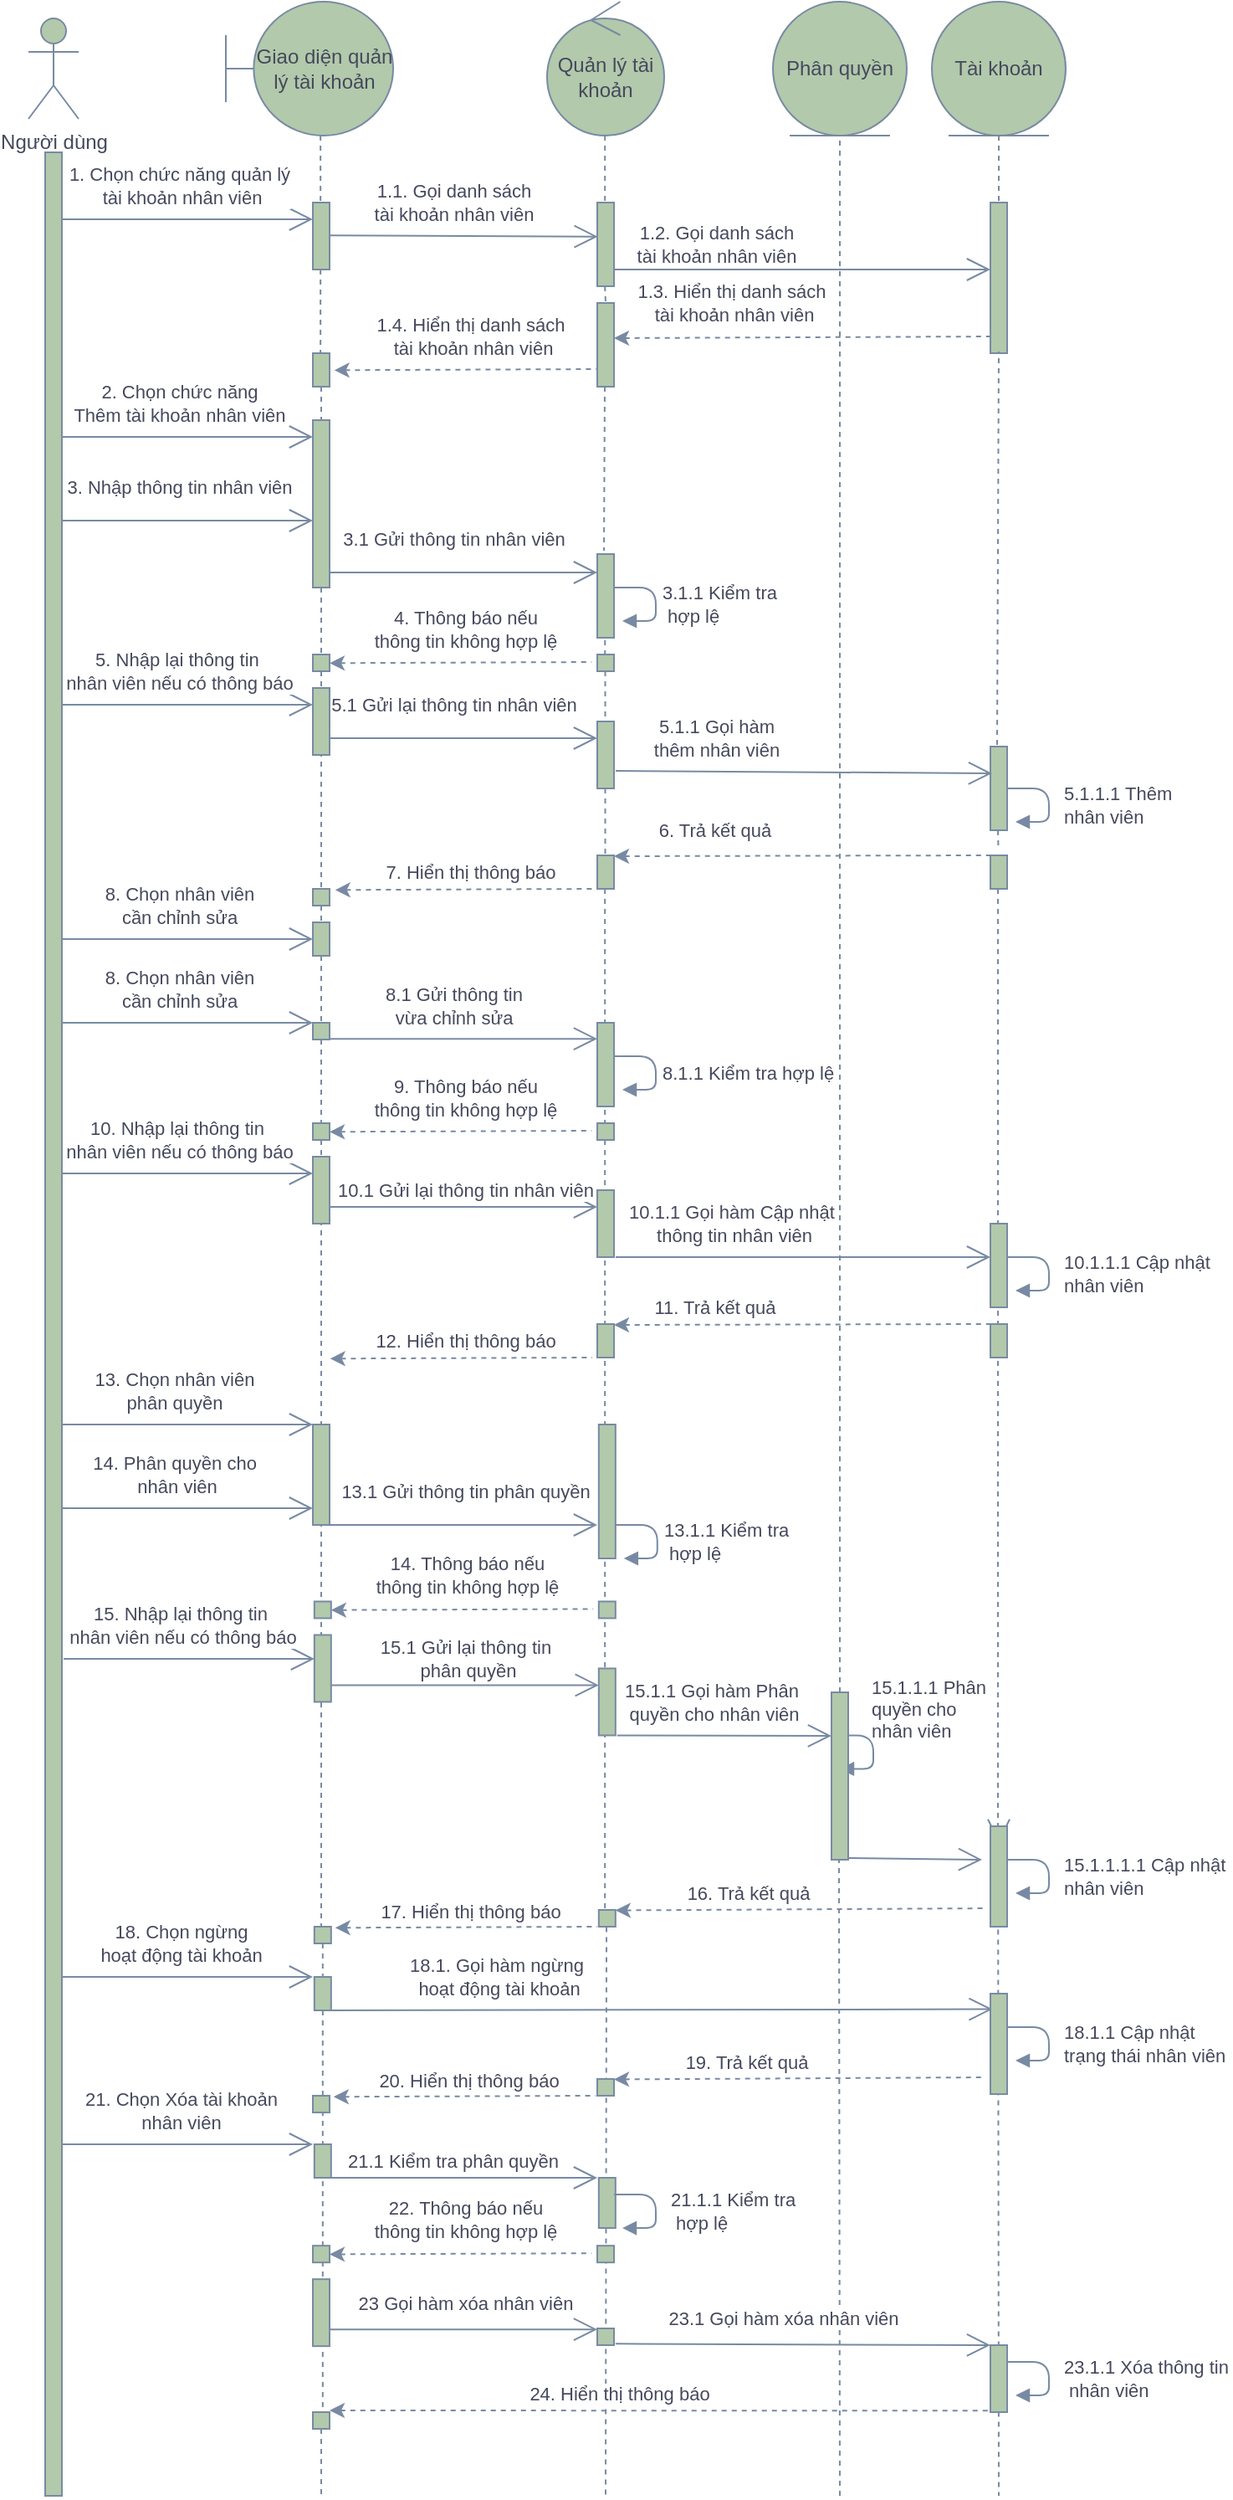 <mxfile version="13.9.9" type="device"><diagram id="kgpKYQtTHZ0yAKxKKP6v" name="Page-1"><mxGraphModel dx="723" dy="462" grid="1" gridSize="10" guides="1" tooltips="1" connect="1" arrows="1" fold="1" page="1" pageScale="1" pageWidth="850" pageHeight="1100" math="0" shadow="0"><root><mxCell id="0"/><mxCell id="1" parent="0"/><mxCell id="v-1dQWd3T5ewpLCcjfiN-123" value="" style="endArrow=none;endFill=0;endSize=12;html=1;dashed=1;strokeColor=#788AA3;fontColor=#46495D;exitX=0.462;exitY=1.03;exitDx=0;exitDy=0;exitPerimeter=0;" edge="1" parent="1" target="v-1dQWd3T5ewpLCcjfiN-122"><mxGeometry width="160" relative="1" as="geometry"><mxPoint x="609.5" y="600" as="sourcePoint"/><mxPoint x="610" y="1260" as="targetPoint"/></mxGeometry></mxCell><mxCell id="v-1dQWd3T5ewpLCcjfiN-130" value="" style="endArrow=none;endFill=0;endSize=12;html=1;dashed=1;strokeColor=#788AA3;fontColor=#46495D;exitX=0.462;exitY=1.03;exitDx=0;exitDy=0;exitPerimeter=0;" edge="1" parent="1" target="v-1dQWd3T5ewpLCcjfiN-110"><mxGeometry width="160" relative="1" as="geometry"><mxPoint x="374.58" y="600" as="sourcePoint"/><mxPoint x="375" y="1250" as="targetPoint"/></mxGeometry></mxCell><mxCell id="v-1dQWd3T5ewpLCcjfiN-131" value="" style="endArrow=none;endFill=0;endSize=12;html=1;dashed=1;strokeColor=#788AA3;fontColor=#46495D;" edge="1" parent="1" source="v-1dQWd3T5ewpLCcjfiN-59" target="v-1dQWd3T5ewpLCcjfiN-129"><mxGeometry width="160" relative="1" as="geometry"><mxPoint x="205" y="690" as="sourcePoint"/><mxPoint x="205" y="1260" as="targetPoint"/></mxGeometry></mxCell><mxCell id="k0qlF1lBMCjI6YzntLc7-10" value="" style="endArrow=none;endFill=0;endSize=12;html=1;dashed=1;strokeColor=#788AA3;fontColor=#46495D;" parent="1" source="v-1dQWd3T5ewpLCcjfiN-135" edge="1" target="v-1dQWd3T5ewpLCcjfiN-162"><mxGeometry width="160" relative="1" as="geometry"><mxPoint x="204.58" y="230" as="sourcePoint"/><mxPoint x="205" y="1430" as="targetPoint"/></mxGeometry></mxCell><mxCell id="v-1dQWd3T5ewpLCcjfiN-44" value="" style="endArrow=none;endFill=0;endSize=12;html=1;dashed=1;strokeColor=#788AA3;fontColor=#46495D;" edge="1" parent="1" source="v-1dQWd3T5ewpLCcjfiN-26" target="v-1dQWd3T5ewpLCcjfiN-43"><mxGeometry width="160" relative="1" as="geometry"><mxPoint x="205" y="470" as="sourcePoint"/><mxPoint x="205" y="640" as="targetPoint"/></mxGeometry></mxCell><mxCell id="v-1dQWd3T5ewpLCcjfiN-27" value="" style="endArrow=none;endFill=0;endSize=12;html=1;dashed=1;strokeColor=#788AA3;fontColor=#46495D;" edge="1" parent="1" source="k0qlF1lBMCjI6YzntLc7-40" target="v-1dQWd3T5ewpLCcjfiN-26"><mxGeometry width="160" relative="1" as="geometry"><mxPoint x="205" y="300" as="sourcePoint"/><mxPoint x="205" y="640" as="targetPoint"/></mxGeometry></mxCell><mxCell id="k0qlF1lBMCjI6YzntLc7-16" value="" style="endArrow=none;endFill=0;endSize=12;html=1;dashed=1;strokeColor=#788AA3;fontColor=#46495D;" parent="1" target="k0qlF1lBMCjI6YzntLc7-8" edge="1"><mxGeometry width="160" relative="1" as="geometry"><mxPoint x="204.58" y="150" as="sourcePoint"/><mxPoint x="205" y="430" as="targetPoint"/></mxGeometry></mxCell><mxCell id="k0qlF1lBMCjI6YzntLc7-1" value="Giao diện quản lý tài khoản" style="shape=umlBoundary;whiteSpace=wrap;html=1;fillColor=#B2C9AB;strokeColor=#788AA3;fontColor=#46495D;" parent="1" vertex="1"><mxGeometry x="148" y="70" width="100" height="80" as="geometry"/></mxCell><mxCell id="k0qlF1lBMCjI6YzntLc7-2" value="Tài khoản" style="ellipse;shape=umlEntity;whiteSpace=wrap;html=1;fillColor=#B2C9AB;strokeColor=#788AA3;fontColor=#46495D;" parent="1" vertex="1"><mxGeometry x="570" y="70" width="80" height="80" as="geometry"/></mxCell><mxCell id="k0qlF1lBMCjI6YzntLc7-3" value="Người dùng" style="shape=umlActor;verticalLabelPosition=bottom;verticalAlign=top;html=1;fillColor=#B2C9AB;strokeColor=#788AA3;fontColor=#46495D;" parent="1" vertex="1"><mxGeometry x="30" y="80" width="30" height="60" as="geometry"/></mxCell><mxCell id="k0qlF1lBMCjI6YzntLc7-4" value="Quản lý tài khoản" style="ellipse;shape=umlControl;whiteSpace=wrap;html=1;fillColor=#B2C9AB;strokeColor=#788AA3;fontColor=#46495D;" parent="1" vertex="1"><mxGeometry x="340" y="70" width="70" height="80" as="geometry"/></mxCell><mxCell id="k0qlF1lBMCjI6YzntLc7-7" value="" style="html=1;points=[];perimeter=orthogonalPerimeter;fillColor=#B2C9AB;strokeColor=#788AA3;fontColor=#46495D;" parent="1" vertex="1"><mxGeometry x="40" y="160" width="10" height="1400" as="geometry"/></mxCell><mxCell id="k0qlF1lBMCjI6YzntLc7-8" value="" style="html=1;points=[];perimeter=orthogonalPerimeter;fillColor=#B2C9AB;strokeColor=#788AA3;fontColor=#46495D;" parent="1" vertex="1"><mxGeometry x="200" y="190" width="10" height="40" as="geometry"/></mxCell><mxCell id="k0qlF1lBMCjI6YzntLc7-25" value="" style="endArrow=open;endFill=1;endSize=12;html=1;strokeColor=#788AA3;fillColor=#B2C9AB;fontColor=#46495D;" parent="1" edge="1"><mxGeometry width="160" relative="1" as="geometry"><mxPoint x="50" y="200" as="sourcePoint"/><mxPoint x="200" y="200" as="targetPoint"/></mxGeometry></mxCell><mxCell id="k0qlF1lBMCjI6YzntLc7-26" value="1. Chọn chức năng quản lý&lt;br&gt;&amp;nbsp;tài khoản nhân viên" style="edgeLabel;html=1;align=center;verticalAlign=middle;resizable=0;points=[];fontColor=#46495D;" parent="k0qlF1lBMCjI6YzntLc7-25" vertex="1" connectable="0"><mxGeometry x="-0.384" y="-3" relative="1" as="geometry"><mxPoint x="24.17" y="-23" as="offset"/></mxGeometry></mxCell><mxCell id="k0qlF1lBMCjI6YzntLc7-27" value="" style="endArrow=open;endFill=1;endSize=12;html=1;strokeColor=#788AA3;fillColor=#B2C9AB;fontColor=#46495D;entryX=0.033;entryY=0.407;entryDx=0;entryDy=0;entryPerimeter=0;" parent="1" target="k0qlF1lBMCjI6YzntLc7-29" edge="1"><mxGeometry width="160" relative="1" as="geometry"><mxPoint x="210" y="209.58" as="sourcePoint"/><mxPoint x="360" y="209.58" as="targetPoint"/></mxGeometry></mxCell><mxCell id="k0qlF1lBMCjI6YzntLc7-28" value="1.1. Gọi danh sách &lt;br&gt;tài khoản nhân viên" style="edgeLabel;html=1;align=center;verticalAlign=middle;resizable=0;points=[];fontColor=#46495D;" parent="k0qlF1lBMCjI6YzntLc7-27" vertex="1" connectable="0"><mxGeometry x="-0.384" y="-3" relative="1" as="geometry"><mxPoint x="24.17" y="-23" as="offset"/></mxGeometry></mxCell><mxCell id="k0qlF1lBMCjI6YzntLc7-29" value="" style="html=1;points=[];perimeter=orthogonalPerimeter;fillColor=#B2C9AB;strokeColor=#788AA3;fontColor=#46495D;" parent="1" vertex="1"><mxGeometry x="370" y="190" width="10" height="50" as="geometry"/></mxCell><mxCell id="k0qlF1lBMCjI6YzntLc7-31" value="" style="endArrow=none;endFill=0;endSize=12;html=1;dashed=1;strokeColor=#788AA3;fontColor=#46495D;" parent="1" edge="1"><mxGeometry width="160" relative="1" as="geometry"><mxPoint x="374.58" y="150" as="sourcePoint"/><mxPoint x="374.58" y="190" as="targetPoint"/></mxGeometry></mxCell><mxCell id="k0qlF1lBMCjI6YzntLc7-32" value="" style="html=1;points=[];perimeter=orthogonalPerimeter;fillColor=#B2C9AB;strokeColor=#788AA3;fontColor=#46495D;" parent="1" vertex="1"><mxGeometry x="605" y="190" width="10" height="90" as="geometry"/></mxCell><mxCell id="k0qlF1lBMCjI6YzntLc7-33" value="" style="endArrow=none;endFill=0;endSize=12;html=1;dashed=1;strokeColor=#788AA3;fontColor=#46495D;exitX=0.5;exitY=1;exitDx=0;exitDy=0;" parent="1" source="k0qlF1lBMCjI6YzntLc7-2" target="k0qlF1lBMCjI6YzntLc7-32" edge="1"><mxGeometry width="160" relative="1" as="geometry"><mxPoint x="384.58" y="160" as="sourcePoint"/><mxPoint x="544" y="202" as="targetPoint"/></mxGeometry></mxCell><mxCell id="k0qlF1lBMCjI6YzntLc7-34" value="" style="endArrow=open;endFill=1;endSize=12;html=1;strokeColor=#788AA3;fillColor=#B2C9AB;fontColor=#46495D;" parent="1" target="k0qlF1lBMCjI6YzntLc7-32" edge="1"><mxGeometry width="160" relative="1" as="geometry"><mxPoint x="380" y="230" as="sourcePoint"/><mxPoint x="530" y="230" as="targetPoint"/></mxGeometry></mxCell><mxCell id="k0qlF1lBMCjI6YzntLc7-35" value="1.2. Gọi danh sách &lt;br&gt;tài khoản nhân viên" style="edgeLabel;html=1;align=center;verticalAlign=middle;resizable=0;points=[];fontColor=#46495D;" parent="k0qlF1lBMCjI6YzntLc7-34" vertex="1" connectable="0"><mxGeometry x="-0.384" y="-3" relative="1" as="geometry"><mxPoint x="-9" y="-18" as="offset"/></mxGeometry></mxCell><mxCell id="k0qlF1lBMCjI6YzntLc7-36" value="" style="endArrow=none;dashed=1;html=1;strokeColor=#788AA3;fillColor=#B2C9AB;fontColor=#46495D;startArrow=classic;startFill=1;entryX=0.1;entryY=0.889;entryDx=0;entryDy=0;entryPerimeter=0;" parent="1" edge="1" target="k0qlF1lBMCjI6YzntLc7-32"><mxGeometry width="50" height="50" relative="1" as="geometry"><mxPoint x="380" y="271" as="sourcePoint"/><mxPoint x="534" y="270" as="targetPoint"/></mxGeometry></mxCell><mxCell id="k0qlF1lBMCjI6YzntLc7-39" value="1.3. Hiển thị danh sách&lt;br&gt;&amp;nbsp;tài khoản nhân viên" style="edgeLabel;html=1;align=center;verticalAlign=middle;resizable=0;points=[];fontColor=#46495D;" parent="k0qlF1lBMCjI6YzntLc7-36" vertex="1" connectable="0"><mxGeometry x="-0.226" y="1" relative="1" as="geometry"><mxPoint x="-17.99" y="-19.61" as="offset"/></mxGeometry></mxCell><mxCell id="k0qlF1lBMCjI6YzntLc7-37" value="" style="html=1;points=[];perimeter=orthogonalPerimeter;fillColor=#B2C9AB;strokeColor=#788AA3;fontColor=#46495D;" parent="1" vertex="1"><mxGeometry x="370" y="250" width="10" height="50" as="geometry"/></mxCell><mxCell id="k0qlF1lBMCjI6YzntLc7-38" value="" style="endArrow=none;endFill=0;endSize=12;html=1;dashed=1;strokeColor=#788AA3;fontColor=#46495D;" parent="1" edge="1"><mxGeometry width="160" relative="1" as="geometry"><mxPoint x="374.58" y="240" as="sourcePoint"/><mxPoint x="375" y="250" as="targetPoint"/></mxGeometry></mxCell><mxCell id="k0qlF1lBMCjI6YzntLc7-40" value="" style="html=1;points=[];perimeter=orthogonalPerimeter;fillColor=#B2C9AB;strokeColor=#788AA3;fontColor=#46495D;" parent="1" vertex="1"><mxGeometry x="200" y="280" width="10" height="20" as="geometry"/></mxCell><mxCell id="k0qlF1lBMCjI6YzntLc7-41" value="" style="endArrow=none;endFill=0;endSize=12;html=1;dashed=1;strokeColor=#788AA3;fontColor=#46495D;" parent="1" target="k0qlF1lBMCjI6YzntLc7-40" edge="1"><mxGeometry width="160" relative="1" as="geometry"><mxPoint x="204.58" y="230" as="sourcePoint"/><mxPoint x="204.58" y="470" as="targetPoint"/></mxGeometry></mxCell><mxCell id="k0qlF1lBMCjI6YzntLc7-42" value="" style="endArrow=none;dashed=1;html=1;strokeColor=#788AA3;fillColor=#B2C9AB;fontColor=#46495D;startArrow=classic;startFill=1;exitX=1.283;exitY=0.507;exitDx=0;exitDy=0;exitPerimeter=0;entryX=-0.05;entryY=0.79;entryDx=0;entryDy=0;entryPerimeter=0;" parent="1" source="k0qlF1lBMCjI6YzntLc7-40" target="k0qlF1lBMCjI6YzntLc7-37" edge="1"><mxGeometry width="50" height="50" relative="1" as="geometry"><mxPoint x="216" y="295.5" as="sourcePoint"/><mxPoint x="370" y="294.5" as="targetPoint"/></mxGeometry></mxCell><mxCell id="k0qlF1lBMCjI6YzntLc7-43" value="1.4. Hiển thị danh sách&lt;br&gt;&amp;nbsp;tài khoản nhân viên" style="edgeLabel;html=1;align=center;verticalAlign=middle;resizable=0;points=[];fontColor=#46495D;" parent="k0qlF1lBMCjI6YzntLc7-42" vertex="1" connectable="0"><mxGeometry x="-0.226" y="1" relative="1" as="geometry"><mxPoint x="20.01" y="-19.61" as="offset"/></mxGeometry></mxCell><mxCell id="v-1dQWd3T5ewpLCcjfiN-3" value="" style="html=1;points=[];perimeter=orthogonalPerimeter;fillColor=#B2C9AB;strokeColor=#788AA3;fontColor=#46495D;" vertex="1" parent="1"><mxGeometry x="200" y="320" width="10" height="100" as="geometry"/></mxCell><mxCell id="v-1dQWd3T5ewpLCcjfiN-5" value="" style="endArrow=open;endFill=1;endSize=12;html=1;strokeColor=#788AA3;fillColor=#B2C9AB;fontColor=#46495D;" edge="1" parent="1" source="v-1dQWd3T5ewpLCcjfiN-3"><mxGeometry width="160" relative="1" as="geometry"><mxPoint x="210" y="339.58" as="sourcePoint"/><mxPoint x="370" y="411" as="targetPoint"/></mxGeometry></mxCell><mxCell id="v-1dQWd3T5ewpLCcjfiN-6" value="3.1 Gửi thông tin nhân viên" style="edgeLabel;html=1;align=center;verticalAlign=middle;resizable=0;points=[];fontColor=#46495D;" vertex="1" connectable="0" parent="v-1dQWd3T5ewpLCcjfiN-5"><mxGeometry x="-0.384" y="-3" relative="1" as="geometry"><mxPoint x="24.17" y="-23" as="offset"/></mxGeometry></mxCell><mxCell id="v-1dQWd3T5ewpLCcjfiN-7" value="" style="html=1;points=[];perimeter=orthogonalPerimeter;fillColor=#B2C9AB;strokeColor=#788AA3;fontColor=#46495D;" vertex="1" parent="1"><mxGeometry x="370" y="400" width="10" height="50" as="geometry"/></mxCell><mxCell id="v-1dQWd3T5ewpLCcjfiN-8" value="" style="html=1;points=[];perimeter=orthogonalPerimeter;fillColor=#B2C9AB;strokeColor=#788AA3;fontColor=#46495D;" vertex="1" parent="1"><mxGeometry x="605" y="515" width="10" height="50" as="geometry"/></mxCell><mxCell id="v-1dQWd3T5ewpLCcjfiN-17" value="" style="endArrow=open;endFill=1;endSize=12;html=1;strokeColor=#788AA3;fillColor=#B2C9AB;fontColor=#46495D;" edge="1" parent="1"><mxGeometry width="160" relative="1" as="geometry"><mxPoint x="50" y="330" as="sourcePoint"/><mxPoint x="200" y="330" as="targetPoint"/></mxGeometry></mxCell><mxCell id="v-1dQWd3T5ewpLCcjfiN-18" value="2. Chọn chức năng &lt;br&gt;Thêm tài khoản nhân viên" style="edgeLabel;html=1;align=center;verticalAlign=middle;resizable=0;points=[];fontColor=#46495D;" vertex="1" connectable="0" parent="v-1dQWd3T5ewpLCcjfiN-17"><mxGeometry x="-0.384" y="-3" relative="1" as="geometry"><mxPoint x="24.17" y="-23" as="offset"/></mxGeometry></mxCell><mxCell id="v-1dQWd3T5ewpLCcjfiN-19" value="" style="endArrow=open;endFill=1;endSize=12;html=1;strokeColor=#788AA3;fillColor=#B2C9AB;fontColor=#46495D;" edge="1" parent="1"><mxGeometry width="160" relative="1" as="geometry"><mxPoint x="50" y="380" as="sourcePoint"/><mxPoint x="200" y="380" as="targetPoint"/></mxGeometry></mxCell><mxCell id="v-1dQWd3T5ewpLCcjfiN-20" value="3. Nhập thông tin&amp;nbsp;nhân viên" style="edgeLabel;html=1;align=center;verticalAlign=middle;resizable=0;points=[];fontColor=#46495D;" vertex="1" connectable="0" parent="v-1dQWd3T5ewpLCcjfiN-19"><mxGeometry x="-0.384" y="-3" relative="1" as="geometry"><mxPoint x="24.17" y="-23" as="offset"/></mxGeometry></mxCell><mxCell id="v-1dQWd3T5ewpLCcjfiN-22" value="3.1.1 Kiểm tra&lt;br&gt;&amp;nbsp;hợp lệ" style="edgeStyle=orthogonalEdgeStyle;html=1;align=left;spacingLeft=2;endArrow=block;entryX=1;entryY=0;strokeColor=#788AA3;fontColor=#46495D;" edge="1" parent="1"><mxGeometry x="0.077" relative="1" as="geometry"><mxPoint x="380" y="420" as="sourcePoint"/><Array as="points"><mxPoint x="405" y="420"/></Array><mxPoint x="385" y="440" as="targetPoint"/><mxPoint as="offset"/></mxGeometry></mxCell><mxCell id="v-1dQWd3T5ewpLCcjfiN-23" value="" style="html=1;points=[];perimeter=orthogonalPerimeter;fillColor=#B2C9AB;strokeColor=#788AA3;fontColor=#46495D;" vertex="1" parent="1"><mxGeometry x="370" y="460" width="10" height="10" as="geometry"/></mxCell><mxCell id="v-1dQWd3T5ewpLCcjfiN-24" value="" style="endArrow=none;dashed=1;html=1;strokeColor=#788AA3;fillColor=#B2C9AB;fontColor=#46495D;startArrow=classic;startFill=1;exitX=1.283;exitY=0.507;exitDx=0;exitDy=0;exitPerimeter=0;entryX=-0.05;entryY=0.79;entryDx=0;entryDy=0;entryPerimeter=0;" edge="1" parent="1"><mxGeometry width="50" height="50" relative="1" as="geometry"><mxPoint x="210.0" y="465.14" as="sourcePoint"/><mxPoint x="366.67" y="464.5" as="targetPoint"/></mxGeometry></mxCell><mxCell id="v-1dQWd3T5ewpLCcjfiN-25" value="4. Thông báo nếu &lt;br&gt;thông tin không hợp lệ" style="edgeLabel;html=1;align=center;verticalAlign=middle;resizable=0;points=[];fontColor=#46495D;" vertex="1" connectable="0" parent="v-1dQWd3T5ewpLCcjfiN-24"><mxGeometry x="-0.226" y="1" relative="1" as="geometry"><mxPoint x="20.01" y="-19.61" as="offset"/></mxGeometry></mxCell><mxCell id="v-1dQWd3T5ewpLCcjfiN-26" value="" style="html=1;points=[];perimeter=orthogonalPerimeter;fillColor=#B2C9AB;strokeColor=#788AA3;fontColor=#46495D;" vertex="1" parent="1"><mxGeometry x="200" y="460" width="10" height="10" as="geometry"/></mxCell><mxCell id="v-1dQWd3T5ewpLCcjfiN-28" value="" style="html=1;points=[];perimeter=orthogonalPerimeter;fillColor=#B2C9AB;strokeColor=#788AA3;fontColor=#46495D;" vertex="1" parent="1"><mxGeometry x="200" y="480" width="10" height="40" as="geometry"/></mxCell><mxCell id="v-1dQWd3T5ewpLCcjfiN-29" value="" style="endArrow=open;endFill=1;endSize=12;html=1;strokeColor=#788AA3;fillColor=#B2C9AB;fontColor=#46495D;" edge="1" parent="1"><mxGeometry width="160" relative="1" as="geometry"><mxPoint x="50" y="490" as="sourcePoint"/><mxPoint x="200" y="490" as="targetPoint"/></mxGeometry></mxCell><mxCell id="v-1dQWd3T5ewpLCcjfiN-30" value="5. Nhập lại thông tin&amp;nbsp;&lt;br&gt;nhân viên nếu có thông báo" style="edgeLabel;html=1;align=center;verticalAlign=middle;resizable=0;points=[];fontColor=#46495D;" vertex="1" connectable="0" parent="v-1dQWd3T5ewpLCcjfiN-29"><mxGeometry x="-0.384" y="-3" relative="1" as="geometry"><mxPoint x="24.17" y="-23" as="offset"/></mxGeometry></mxCell><mxCell id="v-1dQWd3T5ewpLCcjfiN-31" value="" style="endArrow=open;endFill=1;endSize=12;html=1;strokeColor=#788AA3;fillColor=#B2C9AB;fontColor=#46495D;" edge="1" parent="1"><mxGeometry width="160" relative="1" as="geometry"><mxPoint x="210" y="510" as="sourcePoint"/><mxPoint x="370" y="510" as="targetPoint"/></mxGeometry></mxCell><mxCell id="v-1dQWd3T5ewpLCcjfiN-32" value="5.1 Gửi lại thông tin nhân viên" style="edgeLabel;html=1;align=center;verticalAlign=middle;resizable=0;points=[];fontColor=#46495D;" vertex="1" connectable="0" parent="v-1dQWd3T5ewpLCcjfiN-31"><mxGeometry x="-0.384" y="-3" relative="1" as="geometry"><mxPoint x="24.17" y="-23" as="offset"/></mxGeometry></mxCell><mxCell id="v-1dQWd3T5ewpLCcjfiN-33" value="" style="html=1;points=[];perimeter=orthogonalPerimeter;fillColor=#B2C9AB;strokeColor=#788AA3;fontColor=#46495D;" vertex="1" parent="1"><mxGeometry x="370" y="500" width="10" height="40" as="geometry"/></mxCell><mxCell id="v-1dQWd3T5ewpLCcjfiN-34" value="" style="endArrow=open;endFill=1;endSize=12;html=1;strokeColor=#788AA3;fillColor=#B2C9AB;fontColor=#46495D;entryX=0.1;entryY=0.32;entryDx=0;entryDy=0;entryPerimeter=0;" edge="1" parent="1" target="v-1dQWd3T5ewpLCcjfiN-8"><mxGeometry width="160" relative="1" as="geometry"><mxPoint x="381" y="529.5" as="sourcePoint"/><mxPoint x="541" y="530" as="targetPoint"/></mxGeometry></mxCell><mxCell id="v-1dQWd3T5ewpLCcjfiN-35" value="5.1.1 Gọi hàm &lt;br&gt;thêm nhân viên" style="edgeLabel;html=1;align=center;verticalAlign=middle;resizable=0;points=[];fontColor=#46495D;" vertex="1" connectable="0" parent="v-1dQWd3T5ewpLCcjfiN-34"><mxGeometry x="-0.384" y="-3" relative="1" as="geometry"><mxPoint x="-9.98" y="-22.96" as="offset"/></mxGeometry></mxCell><mxCell id="v-1dQWd3T5ewpLCcjfiN-36" value="5.1.1.1 Thêm &lt;br&gt;nhân viên" style="edgeStyle=orthogonalEdgeStyle;html=1;align=left;spacingLeft=2;endArrow=block;entryX=1;entryY=0;strokeColor=#788AA3;fontColor=#46495D;" edge="1" parent="1"><mxGeometry x="0.077" y="5" relative="1" as="geometry"><mxPoint x="615" y="540" as="sourcePoint"/><Array as="points"><mxPoint x="640" y="540"/></Array><mxPoint x="620" y="560" as="targetPoint"/><mxPoint as="offset"/></mxGeometry></mxCell><mxCell id="v-1dQWd3T5ewpLCcjfiN-37" value="" style="html=1;points=[];perimeter=orthogonalPerimeter;fillColor=#B2C9AB;strokeColor=#788AA3;fontColor=#46495D;" vertex="1" parent="1"><mxGeometry x="370" y="580" width="10" height="20" as="geometry"/></mxCell><mxCell id="v-1dQWd3T5ewpLCcjfiN-38" value="" style="html=1;points=[];perimeter=orthogonalPerimeter;fillColor=#B2C9AB;strokeColor=#788AA3;fontColor=#46495D;" vertex="1" parent="1"><mxGeometry x="605" y="580" width="10" height="20" as="geometry"/></mxCell><mxCell id="v-1dQWd3T5ewpLCcjfiN-39" value="" style="endArrow=none;dashed=1;html=1;strokeColor=#788AA3;fillColor=#B2C9AB;fontColor=#46495D;startArrow=classic;startFill=1;exitX=1;exitY=0.025;exitDx=0;exitDy=0;exitPerimeter=0;entryX=0;entryY=0;entryDx=0;entryDy=0;entryPerimeter=0;" edge="1" parent="1" source="v-1dQWd3T5ewpLCcjfiN-37" target="v-1dQWd3T5ewpLCcjfiN-38"><mxGeometry width="50" height="50" relative="1" as="geometry"><mxPoint x="388.33" y="580.64" as="sourcePoint"/><mxPoint x="545.0" y="580" as="targetPoint"/></mxGeometry></mxCell><mxCell id="v-1dQWd3T5ewpLCcjfiN-40" value="6. Trả kết quả" style="edgeLabel;html=1;align=center;verticalAlign=middle;resizable=0;points=[];fontColor=#46495D;" vertex="1" connectable="0" parent="v-1dQWd3T5ewpLCcjfiN-39"><mxGeometry x="-0.226" y="1" relative="1" as="geometry"><mxPoint x="-27" y="-14.31" as="offset"/></mxGeometry></mxCell><mxCell id="v-1dQWd3T5ewpLCcjfiN-41" value="" style="endArrow=none;dashed=1;html=1;strokeColor=#788AA3;fillColor=#B2C9AB;fontColor=#46495D;startArrow=classic;startFill=1;exitX=1.283;exitY=0.507;exitDx=0;exitDy=0;exitPerimeter=0;entryX=-0.05;entryY=0.79;entryDx=0;entryDy=0;entryPerimeter=0;" edge="1" parent="1"><mxGeometry width="50" height="50" relative="1" as="geometry"><mxPoint x="213.33" y="600.64" as="sourcePoint"/><mxPoint x="370.0" y="600" as="targetPoint"/></mxGeometry></mxCell><mxCell id="v-1dQWd3T5ewpLCcjfiN-42" value="7. Hiển thị thông báo" style="edgeLabel;html=1;align=center;verticalAlign=middle;resizable=0;points=[];fontColor=#46495D;" vertex="1" connectable="0" parent="v-1dQWd3T5ewpLCcjfiN-41"><mxGeometry x="-0.226" y="1" relative="1" as="geometry"><mxPoint x="20.01" y="-9.39" as="offset"/></mxGeometry></mxCell><mxCell id="v-1dQWd3T5ewpLCcjfiN-43" value="" style="html=1;points=[];perimeter=orthogonalPerimeter;fillColor=#B2C9AB;strokeColor=#788AA3;fontColor=#46495D;" vertex="1" parent="1"><mxGeometry x="200" y="600" width="10" height="10" as="geometry"/></mxCell><mxCell id="v-1dQWd3T5ewpLCcjfiN-45" value="" style="endArrow=none;endFill=0;endSize=12;html=1;dashed=1;strokeColor=#788AA3;fontColor=#46495D;exitX=0.4;exitY=-0.02;exitDx=0;exitDy=0;exitPerimeter=0;" edge="1" parent="1" source="v-1dQWd3T5ewpLCcjfiN-8"><mxGeometry width="160" relative="1" as="geometry"><mxPoint x="549.5" y="460" as="sourcePoint"/><mxPoint x="610" y="279" as="targetPoint"/></mxGeometry></mxCell><mxCell id="v-1dQWd3T5ewpLCcjfiN-46" value="" style="endArrow=none;endFill=0;endSize=12;html=1;dashed=1;strokeColor=#788AA3;fontColor=#46495D;exitX=0.5;exitY=1;exitDx=0;exitDy=0;entryX=0.4;entryY=-0.04;entryDx=0;entryDy=0;entryPerimeter=0;" edge="1" parent="1" target="v-1dQWd3T5ewpLCcjfiN-7"><mxGeometry width="160" relative="1" as="geometry"><mxPoint x="374.5" y="300" as="sourcePoint"/><mxPoint x="374.5" y="340" as="targetPoint"/></mxGeometry></mxCell><mxCell id="v-1dQWd3T5ewpLCcjfiN-47" value="" style="endArrow=none;endFill=0;endSize=12;html=1;dashed=1;strokeColor=#788AA3;fontColor=#46495D;exitX=0.462;exitY=1.03;exitDx=0;exitDy=0;exitPerimeter=0;" edge="1" parent="1" source="v-1dQWd3T5ewpLCcjfiN-7" target="v-1dQWd3T5ewpLCcjfiN-23"><mxGeometry width="160" relative="1" as="geometry"><mxPoint x="400" y="460" as="sourcePoint"/><mxPoint x="400" y="500" as="targetPoint"/></mxGeometry></mxCell><mxCell id="v-1dQWd3T5ewpLCcjfiN-48" value="" style="endArrow=none;endFill=0;endSize=12;html=1;dashed=1;strokeColor=#788AA3;fontColor=#46495D;exitX=0.462;exitY=1.03;exitDx=0;exitDy=0;exitPerimeter=0;" edge="1" parent="1" target="v-1dQWd3T5ewpLCcjfiN-33"><mxGeometry width="160" relative="1" as="geometry"><mxPoint x="374.76" y="470" as="sourcePoint"/><mxPoint x="375" y="500" as="targetPoint"/></mxGeometry></mxCell><mxCell id="v-1dQWd3T5ewpLCcjfiN-49" value="" style="endArrow=none;endFill=0;endSize=12;html=1;dashed=1;strokeColor=#788AA3;fontColor=#46495D;exitX=0.462;exitY=1.03;exitDx=0;exitDy=0;exitPerimeter=0;" edge="1" parent="1" target="v-1dQWd3T5ewpLCcjfiN-37"><mxGeometry width="160" relative="1" as="geometry"><mxPoint x="374.76" y="540" as="sourcePoint"/><mxPoint x="375.14" y="568.5" as="targetPoint"/></mxGeometry></mxCell><mxCell id="v-1dQWd3T5ewpLCcjfiN-50" value="" style="endArrow=none;endFill=0;endSize=12;html=1;dashed=1;strokeColor=#788AA3;fontColor=#46495D;exitX=0.462;exitY=1.03;exitDx=0;exitDy=0;exitPerimeter=0;" edge="1" parent="1"><mxGeometry width="160" relative="1" as="geometry"><mxPoint x="609.5" y="565" as="sourcePoint"/><mxPoint x="609.74" y="575" as="targetPoint"/></mxGeometry></mxCell><mxCell id="v-1dQWd3T5ewpLCcjfiN-51" value="" style="endArrow=none;endFill=0;endSize=12;html=1;dashed=1;strokeColor=#788AA3;fontColor=#46495D;exitX=0.462;exitY=1.03;exitDx=0;exitDy=0;exitPerimeter=0;" edge="1" parent="1" source="v-1dQWd3T5ewpLCcjfiN-110"><mxGeometry width="160" relative="1" as="geometry"><mxPoint x="374.58" y="600" as="sourcePoint"/><mxPoint x="375" y="1560" as="targetPoint"/></mxGeometry></mxCell><mxCell id="v-1dQWd3T5ewpLCcjfiN-52" value="" style="endArrow=none;endFill=0;endSize=12;html=1;dashed=1;strokeColor=#788AA3;fontColor=#46495D;exitX=0.462;exitY=1.03;exitDx=0;exitDy=0;exitPerimeter=0;" edge="1" parent="1" source="v-1dQWd3T5ewpLCcjfiN-122"><mxGeometry width="160" relative="1" as="geometry"><mxPoint x="609.5" y="600" as="sourcePoint"/><mxPoint x="610" y="1560" as="targetPoint"/></mxGeometry></mxCell><mxCell id="v-1dQWd3T5ewpLCcjfiN-53" value="" style="html=1;points=[];perimeter=orthogonalPerimeter;fillColor=#B2C9AB;strokeColor=#788AA3;fontColor=#46495D;" vertex="1" parent="1"><mxGeometry x="200" y="620" width="10" height="20" as="geometry"/></mxCell><mxCell id="v-1dQWd3T5ewpLCcjfiN-54" value="" style="endArrow=none;endFill=0;endSize=12;html=1;dashed=1;strokeColor=#788AA3;fontColor=#46495D;" edge="1" parent="1" source="v-1dQWd3T5ewpLCcjfiN-43" target="v-1dQWd3T5ewpLCcjfiN-53"><mxGeometry width="160" relative="1" as="geometry"><mxPoint x="205" y="610" as="sourcePoint"/><mxPoint x="205" y="830" as="targetPoint"/></mxGeometry></mxCell><mxCell id="v-1dQWd3T5ewpLCcjfiN-55" value="" style="endArrow=open;endFill=1;endSize=12;html=1;strokeColor=#788AA3;fillColor=#B2C9AB;fontColor=#46495D;" edge="1" parent="1"><mxGeometry width="160" relative="1" as="geometry"><mxPoint x="50" y="630" as="sourcePoint"/><mxPoint x="200" y="630" as="targetPoint"/></mxGeometry></mxCell><mxCell id="v-1dQWd3T5ewpLCcjfiN-56" value="8. Chọn nhân viên &lt;br&gt;cần chỉnh sửa" style="edgeLabel;html=1;align=center;verticalAlign=middle;resizable=0;points=[];fontColor=#46495D;" vertex="1" connectable="0" parent="v-1dQWd3T5ewpLCcjfiN-55"><mxGeometry x="-0.384" y="-3" relative="1" as="geometry"><mxPoint x="24.17" y="-23" as="offset"/></mxGeometry></mxCell><mxCell id="v-1dQWd3T5ewpLCcjfiN-57" value="" style="endArrow=open;endFill=1;endSize=12;html=1;strokeColor=#788AA3;fillColor=#B2C9AB;fontColor=#46495D;" edge="1" parent="1"><mxGeometry width="160" relative="1" as="geometry"><mxPoint x="50" y="680" as="sourcePoint"/><mxPoint x="200" y="680" as="targetPoint"/></mxGeometry></mxCell><mxCell id="v-1dQWd3T5ewpLCcjfiN-58" value="8. Chọn nhân viên &lt;br&gt;cần chỉnh sửa" style="edgeLabel;html=1;align=center;verticalAlign=middle;resizable=0;points=[];fontColor=#46495D;" vertex="1" connectable="0" parent="v-1dQWd3T5ewpLCcjfiN-57"><mxGeometry x="-0.384" y="-3" relative="1" as="geometry"><mxPoint x="24.17" y="-23" as="offset"/></mxGeometry></mxCell><mxCell id="v-1dQWd3T5ewpLCcjfiN-59" value="" style="html=1;points=[];perimeter=orthogonalPerimeter;fillColor=#B2C9AB;strokeColor=#788AA3;fontColor=#46495D;" vertex="1" parent="1"><mxGeometry x="200" y="680" width="10" height="10" as="geometry"/></mxCell><mxCell id="v-1dQWd3T5ewpLCcjfiN-60" value="" style="endArrow=none;endFill=0;endSize=12;html=1;dashed=1;strokeColor=#788AA3;fontColor=#46495D;" edge="1" parent="1" source="v-1dQWd3T5ewpLCcjfiN-53" target="v-1dQWd3T5ewpLCcjfiN-59"><mxGeometry width="160" relative="1" as="geometry"><mxPoint x="205" y="640" as="sourcePoint"/><mxPoint x="205" y="830" as="targetPoint"/></mxGeometry></mxCell><mxCell id="v-1dQWd3T5ewpLCcjfiN-61" value="" style="endArrow=open;endFill=1;endSize=12;html=1;strokeColor=#788AA3;fillColor=#B2C9AB;fontColor=#46495D;" edge="1" parent="1"><mxGeometry width="160" relative="1" as="geometry"><mxPoint x="210" y="689.58" as="sourcePoint"/><mxPoint x="370" y="689.58" as="targetPoint"/></mxGeometry></mxCell><mxCell id="v-1dQWd3T5ewpLCcjfiN-62" value="8.1 Gửi thông tin &lt;br&gt;vừa chỉnh sửa" style="edgeLabel;html=1;align=center;verticalAlign=middle;resizable=0;points=[];fontColor=#46495D;" vertex="1" connectable="0" parent="v-1dQWd3T5ewpLCcjfiN-61"><mxGeometry x="-0.384" y="-3" relative="1" as="geometry"><mxPoint x="24.17" y="-23" as="offset"/></mxGeometry></mxCell><mxCell id="v-1dQWd3T5ewpLCcjfiN-63" value="" style="html=1;points=[];perimeter=orthogonalPerimeter;fillColor=#B2C9AB;strokeColor=#788AA3;fontColor=#46495D;" vertex="1" parent="1"><mxGeometry x="370" y="680" width="10" height="50" as="geometry"/></mxCell><mxCell id="v-1dQWd3T5ewpLCcjfiN-64" value="" style="html=1;points=[];perimeter=orthogonalPerimeter;fillColor=#B2C9AB;strokeColor=#788AA3;fontColor=#46495D;" vertex="1" parent="1"><mxGeometry x="605" y="800" width="10" height="50" as="geometry"/></mxCell><mxCell id="v-1dQWd3T5ewpLCcjfiN-65" value="8.1.1 Kiểm tra hợp lệ" style="edgeStyle=orthogonalEdgeStyle;html=1;align=left;spacingLeft=2;endArrow=block;entryX=1;entryY=0;strokeColor=#788AA3;fontColor=#46495D;" edge="1" parent="1"><mxGeometry x="0.077" relative="1" as="geometry"><mxPoint x="380" y="700" as="sourcePoint"/><Array as="points"><mxPoint x="405" y="700"/></Array><mxPoint x="385" y="720" as="targetPoint"/><mxPoint as="offset"/></mxGeometry></mxCell><mxCell id="v-1dQWd3T5ewpLCcjfiN-66" value="" style="html=1;points=[];perimeter=orthogonalPerimeter;fillColor=#B2C9AB;strokeColor=#788AA3;fontColor=#46495D;" vertex="1" parent="1"><mxGeometry x="370" y="740" width="10" height="10" as="geometry"/></mxCell><mxCell id="v-1dQWd3T5ewpLCcjfiN-67" value="" style="endArrow=none;dashed=1;html=1;strokeColor=#788AA3;fillColor=#B2C9AB;fontColor=#46495D;startArrow=classic;startFill=1;exitX=1.283;exitY=0.507;exitDx=0;exitDy=0;exitPerimeter=0;entryX=-0.05;entryY=0.79;entryDx=0;entryDy=0;entryPerimeter=0;" edge="1" parent="1"><mxGeometry width="50" height="50" relative="1" as="geometry"><mxPoint x="210" y="745.14" as="sourcePoint"/><mxPoint x="366.67" y="744.5" as="targetPoint"/></mxGeometry></mxCell><mxCell id="v-1dQWd3T5ewpLCcjfiN-68" value="9. Thông báo nếu &lt;br&gt;thông tin không hợp lệ" style="edgeLabel;html=1;align=center;verticalAlign=middle;resizable=0;points=[];fontColor=#46495D;" vertex="1" connectable="0" parent="v-1dQWd3T5ewpLCcjfiN-67"><mxGeometry x="-0.226" y="1" relative="1" as="geometry"><mxPoint x="20.01" y="-19.61" as="offset"/></mxGeometry></mxCell><mxCell id="v-1dQWd3T5ewpLCcjfiN-69" value="" style="html=1;points=[];perimeter=orthogonalPerimeter;fillColor=#B2C9AB;strokeColor=#788AA3;fontColor=#46495D;" vertex="1" parent="1"><mxGeometry x="200" y="740" width="10" height="10" as="geometry"/></mxCell><mxCell id="v-1dQWd3T5ewpLCcjfiN-70" value="" style="html=1;points=[];perimeter=orthogonalPerimeter;fillColor=#B2C9AB;strokeColor=#788AA3;fontColor=#46495D;" vertex="1" parent="1"><mxGeometry x="200" y="760" width="10" height="40" as="geometry"/></mxCell><mxCell id="v-1dQWd3T5ewpLCcjfiN-71" value="" style="endArrow=open;endFill=1;endSize=12;html=1;strokeColor=#788AA3;fillColor=#B2C9AB;fontColor=#46495D;" edge="1" parent="1"><mxGeometry width="160" relative="1" as="geometry"><mxPoint x="50" y="770" as="sourcePoint"/><mxPoint x="200" y="770" as="targetPoint"/></mxGeometry></mxCell><mxCell id="v-1dQWd3T5ewpLCcjfiN-72" value="10. Nhập lại thông tin&amp;nbsp;&lt;br&gt;nhân viên nếu có thông báo" style="edgeLabel;html=1;align=center;verticalAlign=middle;resizable=0;points=[];fontColor=#46495D;" vertex="1" connectable="0" parent="v-1dQWd3T5ewpLCcjfiN-71"><mxGeometry x="-0.384" y="-3" relative="1" as="geometry"><mxPoint x="24.17" y="-23" as="offset"/></mxGeometry></mxCell><mxCell id="v-1dQWd3T5ewpLCcjfiN-73" value="" style="endArrow=open;endFill=1;endSize=12;html=1;strokeColor=#788AA3;fillColor=#B2C9AB;fontColor=#46495D;" edge="1" parent="1"><mxGeometry width="160" relative="1" as="geometry"><mxPoint x="210" y="790" as="sourcePoint"/><mxPoint x="370" y="790" as="targetPoint"/></mxGeometry></mxCell><mxCell id="v-1dQWd3T5ewpLCcjfiN-74" value="10.1 Gửi lại thông tin nhân viên" style="edgeLabel;html=1;align=center;verticalAlign=middle;resizable=0;points=[];fontColor=#46495D;" vertex="1" connectable="0" parent="v-1dQWd3T5ewpLCcjfiN-73"><mxGeometry x="-0.384" y="-3" relative="1" as="geometry"><mxPoint x="30.83" y="-13" as="offset"/></mxGeometry></mxCell><mxCell id="v-1dQWd3T5ewpLCcjfiN-75" value="" style="html=1;points=[];perimeter=orthogonalPerimeter;fillColor=#B2C9AB;strokeColor=#788AA3;fontColor=#46495D;" vertex="1" parent="1"><mxGeometry x="370" y="780" width="10" height="40" as="geometry"/></mxCell><mxCell id="v-1dQWd3T5ewpLCcjfiN-76" value="" style="endArrow=open;endFill=1;endSize=12;html=1;strokeColor=#788AA3;fillColor=#B2C9AB;fontColor=#46495D;" edge="1" parent="1"><mxGeometry width="160" relative="1" as="geometry"><mxPoint x="381" y="820" as="sourcePoint"/><mxPoint x="605" y="820" as="targetPoint"/></mxGeometry></mxCell><mxCell id="v-1dQWd3T5ewpLCcjfiN-77" value="10.1.1 Gọi hàm Cập nhật&lt;br&gt;&amp;nbsp;thông tin nhân viên" style="edgeLabel;html=1;align=center;verticalAlign=middle;resizable=0;points=[];fontColor=#46495D;" vertex="1" connectable="0" parent="v-1dQWd3T5ewpLCcjfiN-76"><mxGeometry x="-0.384" y="-3" relative="1" as="geometry"><mxPoint x="3.553e-15" y="-23" as="offset"/></mxGeometry></mxCell><mxCell id="v-1dQWd3T5ewpLCcjfiN-78" value="" style="html=1;points=[];perimeter=orthogonalPerimeter;fillColor=#B2C9AB;strokeColor=#788AA3;fontColor=#46495D;" vertex="1" parent="1"><mxGeometry x="370" y="860" width="10" height="20" as="geometry"/></mxCell><mxCell id="v-1dQWd3T5ewpLCcjfiN-79" value="" style="html=1;points=[];perimeter=orthogonalPerimeter;fillColor=#B2C9AB;strokeColor=#788AA3;fontColor=#46495D;" vertex="1" parent="1"><mxGeometry x="605" y="860" width="10" height="20" as="geometry"/></mxCell><mxCell id="v-1dQWd3T5ewpLCcjfiN-80" value="" style="endArrow=none;dashed=1;html=1;strokeColor=#788AA3;fillColor=#B2C9AB;fontColor=#46495D;startArrow=classic;startFill=1;exitX=1;exitY=0.025;exitDx=0;exitDy=0;exitPerimeter=0;entryX=0.1;entryY=0;entryDx=0;entryDy=0;entryPerimeter=0;" edge="1" parent="1" source="v-1dQWd3T5ewpLCcjfiN-78" target="v-1dQWd3T5ewpLCcjfiN-79"><mxGeometry width="50" height="50" relative="1" as="geometry"><mxPoint x="388.33" y="860.64" as="sourcePoint"/><mxPoint x="545" y="860" as="targetPoint"/></mxGeometry></mxCell><mxCell id="v-1dQWd3T5ewpLCcjfiN-81" value="11. Trả kết quả" style="edgeLabel;html=1;align=center;verticalAlign=middle;resizable=0;points=[];fontColor=#46495D;" vertex="1" connectable="0" parent="v-1dQWd3T5ewpLCcjfiN-80"><mxGeometry x="-0.226" y="1" relative="1" as="geometry"><mxPoint x="-28" y="-9.31" as="offset"/></mxGeometry></mxCell><mxCell id="v-1dQWd3T5ewpLCcjfiN-82" value="" style="endArrow=none;dashed=1;html=1;strokeColor=#788AA3;fillColor=#B2C9AB;fontColor=#46495D;startArrow=classic;startFill=1;exitX=1.283;exitY=0.507;exitDx=0;exitDy=0;exitPerimeter=0;entryX=-0.05;entryY=0.79;entryDx=0;entryDy=0;entryPerimeter=0;" edge="1" parent="1"><mxGeometry width="50" height="50" relative="1" as="geometry"><mxPoint x="210.33" y="880.64" as="sourcePoint"/><mxPoint x="367" y="880" as="targetPoint"/></mxGeometry></mxCell><mxCell id="v-1dQWd3T5ewpLCcjfiN-83" value="12. Hiển thị thông báo" style="edgeLabel;html=1;align=center;verticalAlign=middle;resizable=0;points=[];fontColor=#46495D;" vertex="1" connectable="0" parent="v-1dQWd3T5ewpLCcjfiN-82"><mxGeometry x="-0.226" y="1" relative="1" as="geometry"><mxPoint x="20.01" y="-9.39" as="offset"/></mxGeometry></mxCell><mxCell id="v-1dQWd3T5ewpLCcjfiN-84" value="10.1.1.1 Cập nhật&amp;nbsp;&lt;br&gt;nhân viên" style="edgeStyle=orthogonalEdgeStyle;html=1;align=left;spacingLeft=2;endArrow=block;entryX=1;entryY=0;strokeColor=#788AA3;fontColor=#46495D;" edge="1" parent="1"><mxGeometry x="0.077" y="5" relative="1" as="geometry"><mxPoint x="615" y="820" as="sourcePoint"/><Array as="points"><mxPoint x="640" y="820"/></Array><mxPoint x="620" y="840" as="targetPoint"/><mxPoint as="offset"/></mxGeometry></mxCell><mxCell id="v-1dQWd3T5ewpLCcjfiN-85" value="Phân quyền" style="ellipse;shape=umlEntity;whiteSpace=wrap;html=1;fillColor=#B2C9AB;strokeColor=#788AA3;fontColor=#46495D;" vertex="1" parent="1"><mxGeometry x="475" y="70" width="80" height="80" as="geometry"/></mxCell><mxCell id="v-1dQWd3T5ewpLCcjfiN-87" value="" style="endArrow=none;endFill=0;endSize=12;html=1;dashed=1;strokeColor=#788AA3;fontColor=#46495D;entryX=0.5;entryY=1;entryDx=0;entryDy=0;" edge="1" parent="1" source="v-1dQWd3T5ewpLCcjfiN-96" target="v-1dQWd3T5ewpLCcjfiN-85"><mxGeometry width="160" relative="1" as="geometry"><mxPoint x="510.5" y="1250" as="sourcePoint"/><mxPoint x="510" y="160" as="targetPoint"/></mxGeometry></mxCell><mxCell id="v-1dQWd3T5ewpLCcjfiN-90" value="" style="endArrow=open;endFill=1;endSize=12;html=1;strokeColor=#788AA3;fillColor=#B2C9AB;fontColor=#46495D;" edge="1" parent="1"><mxGeometry width="160" relative="1" as="geometry"><mxPoint x="50" y="920" as="sourcePoint"/><mxPoint x="200" y="920" as="targetPoint"/></mxGeometry></mxCell><mxCell id="v-1dQWd3T5ewpLCcjfiN-91" value="13. Chọn nhân viên &lt;br&gt;phân quyền" style="edgeLabel;html=1;align=center;verticalAlign=middle;resizable=0;points=[];fontColor=#46495D;" vertex="1" connectable="0" parent="v-1dQWd3T5ewpLCcjfiN-90"><mxGeometry x="-0.384" y="-3" relative="1" as="geometry"><mxPoint x="21.17" y="-23" as="offset"/></mxGeometry></mxCell><mxCell id="v-1dQWd3T5ewpLCcjfiN-92" value="" style="html=1;points=[];perimeter=orthogonalPerimeter;fillColor=#B2C9AB;strokeColor=#788AA3;fontColor=#46495D;" vertex="1" parent="1"><mxGeometry x="200" y="920" width="10" height="60" as="geometry"/></mxCell><mxCell id="v-1dQWd3T5ewpLCcjfiN-93" value="" style="endArrow=open;endFill=1;endSize=12;html=1;strokeColor=#788AA3;fillColor=#B2C9AB;fontColor=#46495D;" edge="1" parent="1"><mxGeometry width="160" relative="1" as="geometry"><mxPoint x="207" y="980.0" as="sourcePoint"/><mxPoint x="370" y="980" as="targetPoint"/></mxGeometry></mxCell><mxCell id="v-1dQWd3T5ewpLCcjfiN-94" value="13.1 Gửi thông tin phân quyền" style="edgeLabel;html=1;align=center;verticalAlign=middle;resizable=0;points=[];fontColor=#46495D;" vertex="1" connectable="0" parent="v-1dQWd3T5ewpLCcjfiN-93"><mxGeometry x="-0.384" y="-3" relative="1" as="geometry"><mxPoint x="34" y="-23" as="offset"/></mxGeometry></mxCell><mxCell id="v-1dQWd3T5ewpLCcjfiN-95" value="" style="html=1;points=[];perimeter=orthogonalPerimeter;fillColor=#B2C9AB;strokeColor=#788AA3;fontColor=#46495D;" vertex="1" parent="1"><mxGeometry x="370.91" y="920" width="10" height="80" as="geometry"/></mxCell><mxCell id="v-1dQWd3T5ewpLCcjfiN-97" value="13.1.1 Kiểm tra&lt;br&gt;&amp;nbsp;hợp lệ" style="edgeStyle=orthogonalEdgeStyle;html=1;align=left;spacingLeft=2;endArrow=block;entryX=1;entryY=0;strokeColor=#788AA3;fontColor=#46495D;" edge="1" parent="1"><mxGeometry x="0.077" relative="1" as="geometry"><mxPoint x="380.91" y="980" as="sourcePoint"/><Array as="points"><mxPoint x="405.91" y="980"/></Array><mxPoint x="385.91" y="1000" as="targetPoint"/><mxPoint as="offset"/></mxGeometry></mxCell><mxCell id="v-1dQWd3T5ewpLCcjfiN-98" value="" style="html=1;points=[];perimeter=orthogonalPerimeter;fillColor=#B2C9AB;strokeColor=#788AA3;fontColor=#46495D;" vertex="1" parent="1"><mxGeometry x="370.91" y="1025.72" width="10" height="10" as="geometry"/></mxCell><mxCell id="v-1dQWd3T5ewpLCcjfiN-99" value="" style="endArrow=none;dashed=1;html=1;strokeColor=#788AA3;fillColor=#B2C9AB;fontColor=#46495D;startArrow=classic;startFill=1;exitX=1.283;exitY=0.507;exitDx=0;exitDy=0;exitPerimeter=0;entryX=-0.05;entryY=0.79;entryDx=0;entryDy=0;entryPerimeter=0;" edge="1" parent="1"><mxGeometry width="50" height="50" relative="1" as="geometry"><mxPoint x="210.91" y="1030.86" as="sourcePoint"/><mxPoint x="367.58" y="1030.22" as="targetPoint"/></mxGeometry></mxCell><mxCell id="v-1dQWd3T5ewpLCcjfiN-100" value="14. Thông báo nếu &lt;br&gt;thông tin không hợp lệ" style="edgeLabel;html=1;align=center;verticalAlign=middle;resizable=0;points=[];fontColor=#46495D;" vertex="1" connectable="0" parent="v-1dQWd3T5ewpLCcjfiN-99"><mxGeometry x="-0.226" y="1" relative="1" as="geometry"><mxPoint x="20.01" y="-19.61" as="offset"/></mxGeometry></mxCell><mxCell id="v-1dQWd3T5ewpLCcjfiN-101" value="" style="html=1;points=[];perimeter=orthogonalPerimeter;fillColor=#B2C9AB;strokeColor=#788AA3;fontColor=#46495D;" vertex="1" parent="1"><mxGeometry x="200.91" y="1025.72" width="10" height="10" as="geometry"/></mxCell><mxCell id="v-1dQWd3T5ewpLCcjfiN-102" value="" style="html=1;points=[];perimeter=orthogonalPerimeter;fillColor=#B2C9AB;strokeColor=#788AA3;fontColor=#46495D;" vertex="1" parent="1"><mxGeometry x="200.91" y="1045.72" width="10" height="40" as="geometry"/></mxCell><mxCell id="v-1dQWd3T5ewpLCcjfiN-103" value="" style="endArrow=open;endFill=1;endSize=12;html=1;strokeColor=#788AA3;fillColor=#B2C9AB;fontColor=#46495D;" edge="1" parent="1"><mxGeometry width="160" relative="1" as="geometry"><mxPoint x="51" y="1060" as="sourcePoint"/><mxPoint x="201" y="1060" as="targetPoint"/></mxGeometry></mxCell><mxCell id="v-1dQWd3T5ewpLCcjfiN-104" value="15. Nhập lại thông tin&amp;nbsp;&lt;br&gt;nhân viên nếu có thông báo" style="edgeLabel;html=1;align=center;verticalAlign=middle;resizable=0;points=[];fontColor=#46495D;" vertex="1" connectable="0" parent="v-1dQWd3T5ewpLCcjfiN-103"><mxGeometry x="-0.384" y="-3" relative="1" as="geometry"><mxPoint x="25.08" y="-23" as="offset"/></mxGeometry></mxCell><mxCell id="v-1dQWd3T5ewpLCcjfiN-105" value="" style="endArrow=open;endFill=1;endSize=12;html=1;strokeColor=#788AA3;fillColor=#B2C9AB;fontColor=#46495D;" edge="1" parent="1"><mxGeometry width="160" relative="1" as="geometry"><mxPoint x="210.91" y="1075.72" as="sourcePoint"/><mxPoint x="370.91" y="1075.72" as="targetPoint"/></mxGeometry></mxCell><mxCell id="v-1dQWd3T5ewpLCcjfiN-106" value="15.1 Gửi lại thông tin&lt;br&gt;&amp;nbsp;phân quyền" style="edgeLabel;html=1;align=center;verticalAlign=middle;resizable=0;points=[];fontColor=#46495D;" vertex="1" connectable="0" parent="v-1dQWd3T5ewpLCcjfiN-105"><mxGeometry x="-0.384" y="-3" relative="1" as="geometry"><mxPoint x="30.83" y="-18.72" as="offset"/></mxGeometry></mxCell><mxCell id="v-1dQWd3T5ewpLCcjfiN-107" value="" style="html=1;points=[];perimeter=orthogonalPerimeter;fillColor=#B2C9AB;strokeColor=#788AA3;fontColor=#46495D;" vertex="1" parent="1"><mxGeometry x="370.91" y="1065.72" width="10" height="40" as="geometry"/></mxCell><mxCell id="v-1dQWd3T5ewpLCcjfiN-108" value="" style="endArrow=open;endFill=1;endSize=12;html=1;strokeColor=#788AA3;fillColor=#B2C9AB;fontColor=#46495D;" edge="1" parent="1"><mxGeometry width="160" relative="1" as="geometry"><mxPoint x="381.91" y="1105.72" as="sourcePoint"/><mxPoint x="510" y="1106" as="targetPoint"/></mxGeometry></mxCell><mxCell id="v-1dQWd3T5ewpLCcjfiN-109" value="15.1.1 Gọi hàm Phân&lt;br&gt;&amp;nbsp;quyền cho&amp;nbsp;nhân viên" style="edgeLabel;html=1;align=center;verticalAlign=middle;resizable=0;points=[];fontColor=#46495D;" vertex="1" connectable="0" parent="v-1dQWd3T5ewpLCcjfiN-108"><mxGeometry x="-0.384" y="-3" relative="1" as="geometry"><mxPoint x="16.1" y="-23.09" as="offset"/></mxGeometry></mxCell><mxCell id="v-1dQWd3T5ewpLCcjfiN-112" value="" style="endArrow=none;dashed=1;html=1;strokeColor=#788AA3;fillColor=#B2C9AB;fontColor=#46495D;startArrow=classic;startFill=1;exitX=1;exitY=0.025;exitDx=0;exitDy=0;exitPerimeter=0;entryX=-0.2;entryY=0.817;entryDx=0;entryDy=0;entryPerimeter=0;" edge="1" parent="1" source="v-1dQWd3T5ewpLCcjfiN-110" target="v-1dQWd3T5ewpLCcjfiN-122"><mxGeometry width="50" height="50" relative="1" as="geometry"><mxPoint x="295.24" y="1266.36" as="sourcePoint"/><mxPoint x="508" y="1219.5" as="targetPoint"/></mxGeometry></mxCell><mxCell id="v-1dQWd3T5ewpLCcjfiN-113" value="16. Trả kết quả" style="edgeLabel;html=1;align=center;verticalAlign=middle;resizable=0;points=[];fontColor=#46495D;" vertex="1" connectable="0" parent="v-1dQWd3T5ewpLCcjfiN-112"><mxGeometry x="-0.226" y="1" relative="1" as="geometry"><mxPoint x="-6.9" y="-9.31" as="offset"/></mxGeometry></mxCell><mxCell id="v-1dQWd3T5ewpLCcjfiN-114" value="" style="endArrow=none;dashed=1;html=1;strokeColor=#788AA3;fillColor=#B2C9AB;fontColor=#46495D;startArrow=classic;startFill=1;exitX=1.283;exitY=0.507;exitDx=0;exitDy=0;exitPerimeter=0;entryX=-0.05;entryY=0.79;entryDx=0;entryDy=0;entryPerimeter=0;" edge="1" parent="1"><mxGeometry width="50" height="50" relative="1" as="geometry"><mxPoint x="213.33" y="1220.64" as="sourcePoint"/><mxPoint x="370" y="1220" as="targetPoint"/></mxGeometry></mxCell><mxCell id="v-1dQWd3T5ewpLCcjfiN-115" value="17. Hiển thị thông báo" style="edgeLabel;html=1;align=center;verticalAlign=middle;resizable=0;points=[];fontColor=#46495D;" vertex="1" connectable="0" parent="v-1dQWd3T5ewpLCcjfiN-114"><mxGeometry x="-0.226" y="1" relative="1" as="geometry"><mxPoint x="20.01" y="-8.89" as="offset"/></mxGeometry></mxCell><mxCell id="v-1dQWd3T5ewpLCcjfiN-116" value="15.1.1.1 Phân &lt;br&gt;quyền cho &lt;br&gt;nhân viên" style="edgeStyle=orthogonalEdgeStyle;html=1;align=left;spacingLeft=2;endArrow=block;entryX=1;entryY=0;strokeColor=#788AA3;fontColor=#46495D;" edge="1" parent="1"><mxGeometry x="-0.384" y="16" relative="1" as="geometry"><mxPoint x="510" y="1105.72" as="sourcePoint"/><Array as="points"><mxPoint x="535" y="1105.72"/></Array><mxPoint x="515" y="1125.72" as="targetPoint"/><mxPoint as="offset"/></mxGeometry></mxCell><mxCell id="v-1dQWd3T5ewpLCcjfiN-117" value="" style="endArrow=open;endFill=1;endSize=12;html=1;strokeColor=#788AA3;fillColor=#B2C9AB;fontColor=#46495D;" edge="1" parent="1"><mxGeometry width="160" relative="1" as="geometry"><mxPoint x="50" y="970" as="sourcePoint"/><mxPoint x="200" y="970" as="targetPoint"/></mxGeometry></mxCell><mxCell id="v-1dQWd3T5ewpLCcjfiN-118" value="14. Phân quyền cho&lt;br&gt;&amp;nbsp;nhân viên" style="edgeLabel;html=1;align=center;verticalAlign=middle;resizable=0;points=[];fontColor=#46495D;" vertex="1" connectable="0" parent="v-1dQWd3T5ewpLCcjfiN-117"><mxGeometry x="-0.384" y="-3" relative="1" as="geometry"><mxPoint x="21.17" y="-23" as="offset"/></mxGeometry></mxCell><mxCell id="v-1dQWd3T5ewpLCcjfiN-120" value="" style="endArrow=open;endFill=1;endSize=12;html=1;strokeColor=#788AA3;fillColor=#B2C9AB;fontColor=#46495D;" edge="1" parent="1" source="v-1dQWd3T5ewpLCcjfiN-122"><mxGeometry width="160" relative="1" as="geometry"><mxPoint x="520.0" y="1170" as="sourcePoint"/><mxPoint x="610" y="1170" as="targetPoint"/></mxGeometry></mxCell><mxCell id="v-1dQWd3T5ewpLCcjfiN-124" value="15.1.1.1.1 Cập nhật&amp;nbsp;&lt;br&gt;nhân viên" style="edgeStyle=orthogonalEdgeStyle;html=1;align=left;spacingLeft=2;endArrow=block;entryX=1;entryY=0;strokeColor=#788AA3;fontColor=#46495D;" edge="1" parent="1"><mxGeometry x="0.077" y="5" relative="1" as="geometry"><mxPoint x="615" y="1180" as="sourcePoint"/><Array as="points"><mxPoint x="640" y="1180"/></Array><mxPoint x="620" y="1200" as="targetPoint"/><mxPoint as="offset"/></mxGeometry></mxCell><mxCell id="v-1dQWd3T5ewpLCcjfiN-122" value="" style="html=1;points=[];perimeter=orthogonalPerimeter;fillColor=#B2C9AB;strokeColor=#788AA3;fontColor=#46495D;" vertex="1" parent="1"><mxGeometry x="605" y="1160" width="10" height="60" as="geometry"/></mxCell><mxCell id="v-1dQWd3T5ewpLCcjfiN-125" value="" style="endArrow=open;endFill=1;endSize=12;html=1;strokeColor=#788AA3;fillColor=#B2C9AB;fontColor=#46495D;exitX=0.9;exitY=0.99;exitDx=0;exitDy=0;exitPerimeter=0;" edge="1" parent="1" source="v-1dQWd3T5ewpLCcjfiN-96"><mxGeometry width="160" relative="1" as="geometry"><mxPoint x="520" y="1170" as="sourcePoint"/><mxPoint x="600" y="1180" as="targetPoint"/></mxGeometry></mxCell><mxCell id="v-1dQWd3T5ewpLCcjfiN-110" value="" style="html=1;points=[];perimeter=orthogonalPerimeter;fillColor=#B2C9AB;strokeColor=#788AA3;fontColor=#46495D;" vertex="1" parent="1"><mxGeometry x="370.91" y="1210" width="10" height="10" as="geometry"/></mxCell><mxCell id="v-1dQWd3T5ewpLCcjfiN-129" value="" style="html=1;points=[];perimeter=orthogonalPerimeter;fillColor=#B2C9AB;strokeColor=#788AA3;fontColor=#46495D;" vertex="1" parent="1"><mxGeometry x="200.91" y="1220" width="10" height="10" as="geometry"/></mxCell><mxCell id="v-1dQWd3T5ewpLCcjfiN-96" value="" style="html=1;points=[];perimeter=orthogonalPerimeter;fillColor=#B2C9AB;strokeColor=#788AA3;fontColor=#46495D;" vertex="1" parent="1"><mxGeometry x="510" y="1080" width="10" height="100" as="geometry"/></mxCell><mxCell id="v-1dQWd3T5ewpLCcjfiN-132" value="" style="endArrow=none;endFill=0;endSize=12;html=1;dashed=1;strokeColor=#788AA3;fontColor=#46495D;" edge="1" parent="1"><mxGeometry width="160" relative="1" as="geometry"><mxPoint x="515" y="1560" as="sourcePoint"/><mxPoint x="514.5" y="1180" as="targetPoint"/></mxGeometry></mxCell><mxCell id="v-1dQWd3T5ewpLCcjfiN-133" value="" style="endArrow=open;endFill=1;endSize=12;html=1;strokeColor=#788AA3;fillColor=#B2C9AB;fontColor=#46495D;" edge="1" parent="1"><mxGeometry width="160" relative="1" as="geometry"><mxPoint x="50" y="1250" as="sourcePoint"/><mxPoint x="200" y="1250" as="targetPoint"/></mxGeometry></mxCell><mxCell id="v-1dQWd3T5ewpLCcjfiN-134" value="18. Chọn ngừng &lt;br&gt;hoạt động tài khoản" style="edgeLabel;html=1;align=center;verticalAlign=middle;resizable=0;points=[];fontColor=#46495D;" vertex="1" connectable="0" parent="v-1dQWd3T5ewpLCcjfiN-133"><mxGeometry x="-0.384" y="-3" relative="1" as="geometry"><mxPoint x="25.08" y="-23" as="offset"/></mxGeometry></mxCell><mxCell id="v-1dQWd3T5ewpLCcjfiN-135" value="" style="html=1;points=[];perimeter=orthogonalPerimeter;fillColor=#B2C9AB;strokeColor=#788AA3;fontColor=#46495D;" vertex="1" parent="1"><mxGeometry x="200.91" y="1250" width="10" height="20" as="geometry"/></mxCell><mxCell id="v-1dQWd3T5ewpLCcjfiN-136" value="" style="endArrow=none;endFill=0;endSize=12;html=1;dashed=1;strokeColor=#788AA3;fontColor=#46495D;" edge="1" parent="1" source="v-1dQWd3T5ewpLCcjfiN-129" target="v-1dQWd3T5ewpLCcjfiN-135"><mxGeometry width="160" relative="1" as="geometry"><mxPoint x="205" y="1230" as="sourcePoint"/><mxPoint x="205" y="1430" as="targetPoint"/></mxGeometry></mxCell><mxCell id="v-1dQWd3T5ewpLCcjfiN-139" value="" style="endArrow=open;endFill=1;endSize=12;html=1;strokeColor=#788AA3;fillColor=#B2C9AB;fontColor=#46495D;entryX=0.129;entryY=0.155;entryDx=0;entryDy=0;entryPerimeter=0;" edge="1" parent="1" target="v-1dQWd3T5ewpLCcjfiN-142"><mxGeometry width="160" relative="1" as="geometry"><mxPoint x="210" y="1270" as="sourcePoint"/><mxPoint x="600" y="1270" as="targetPoint"/></mxGeometry></mxCell><mxCell id="v-1dQWd3T5ewpLCcjfiN-140" value="18.1. Gọi hàm ngừng&amp;nbsp;&lt;br&gt;hoạt động tài khoản" style="edgeLabel;html=1;align=center;verticalAlign=middle;resizable=0;points=[];fontColor=#46495D;" vertex="1" connectable="0" parent="v-1dQWd3T5ewpLCcjfiN-139"><mxGeometry x="-0.384" y="-3" relative="1" as="geometry"><mxPoint x="-21.67" y="-22.79" as="offset"/></mxGeometry></mxCell><mxCell id="v-1dQWd3T5ewpLCcjfiN-141" value="18.1.1 Cập nhật &lt;br&gt;trạng thái&amp;nbsp;nhân viên" style="edgeStyle=orthogonalEdgeStyle;html=1;align=left;spacingLeft=2;endArrow=block;entryX=1;entryY=0;strokeColor=#788AA3;fontColor=#46495D;" edge="1" parent="1"><mxGeometry x="0.077" y="5" relative="1" as="geometry"><mxPoint x="615" y="1280" as="sourcePoint"/><Array as="points"><mxPoint x="640" y="1280"/></Array><mxPoint x="620" y="1300" as="targetPoint"/><mxPoint as="offset"/></mxGeometry></mxCell><mxCell id="v-1dQWd3T5ewpLCcjfiN-142" value="" style="html=1;points=[];perimeter=orthogonalPerimeter;fillColor=#B2C9AB;strokeColor=#788AA3;fontColor=#46495D;" vertex="1" parent="1"><mxGeometry x="605" y="1260" width="10" height="60" as="geometry"/></mxCell><mxCell id="v-1dQWd3T5ewpLCcjfiN-143" value="" style="endArrow=none;dashed=1;html=1;strokeColor=#788AA3;fillColor=#B2C9AB;fontColor=#46495D;startArrow=classic;startFill=1;exitX=1;exitY=0.025;exitDx=0;exitDy=0;exitPerimeter=0;entryX=-0.2;entryY=0.817;entryDx=0;entryDy=0;entryPerimeter=0;" edge="1" parent="1" source="v-1dQWd3T5ewpLCcjfiN-147"><mxGeometry width="50" height="50" relative="1" as="geometry"><mxPoint x="294.33" y="1367.34" as="sourcePoint"/><mxPoint x="602.09" y="1310" as="targetPoint"/></mxGeometry></mxCell><mxCell id="v-1dQWd3T5ewpLCcjfiN-144" value="19. Trả kết quả" style="edgeLabel;html=1;align=center;verticalAlign=middle;resizable=0;points=[];fontColor=#46495D;" vertex="1" connectable="0" parent="v-1dQWd3T5ewpLCcjfiN-143"><mxGeometry x="-0.226" y="1" relative="1" as="geometry"><mxPoint x="-6.9" y="-9.31" as="offset"/></mxGeometry></mxCell><mxCell id="v-1dQWd3T5ewpLCcjfiN-145" value="" style="endArrow=none;dashed=1;html=1;strokeColor=#788AA3;fillColor=#B2C9AB;fontColor=#46495D;startArrow=classic;startFill=1;exitX=1.283;exitY=0.507;exitDx=0;exitDy=0;exitPerimeter=0;entryX=-0.05;entryY=0.79;entryDx=0;entryDy=0;entryPerimeter=0;" edge="1" parent="1"><mxGeometry width="50" height="50" relative="1" as="geometry"><mxPoint x="212.42" y="1321.62" as="sourcePoint"/><mxPoint x="369.09" y="1320.98" as="targetPoint"/></mxGeometry></mxCell><mxCell id="v-1dQWd3T5ewpLCcjfiN-146" value="20. Hiển thị thông báo" style="edgeLabel;html=1;align=center;verticalAlign=middle;resizable=0;points=[];fontColor=#46495D;" vertex="1" connectable="0" parent="v-1dQWd3T5ewpLCcjfiN-145"><mxGeometry x="-0.226" y="1" relative="1" as="geometry"><mxPoint x="20.01" y="-8.89" as="offset"/></mxGeometry></mxCell><mxCell id="v-1dQWd3T5ewpLCcjfiN-147" value="" style="html=1;points=[];perimeter=orthogonalPerimeter;fillColor=#B2C9AB;strokeColor=#788AA3;fontColor=#46495D;" vertex="1" parent="1"><mxGeometry x="370" y="1310.98" width="10" height="10" as="geometry"/></mxCell><mxCell id="v-1dQWd3T5ewpLCcjfiN-148" value="" style="html=1;points=[];perimeter=orthogonalPerimeter;fillColor=#B2C9AB;strokeColor=#788AA3;fontColor=#46495D;" vertex="1" parent="1"><mxGeometry x="200" y="1320.98" width="10" height="10" as="geometry"/></mxCell><mxCell id="v-1dQWd3T5ewpLCcjfiN-149" value="" style="endArrow=none;endFill=0;endSize=12;html=1;dashed=1;strokeColor=#788AA3;fontColor=#46495D;" edge="1" parent="1" source="v-1dQWd3T5ewpLCcjfiN-162"><mxGeometry width="160" relative="1" as="geometry"><mxPoint x="204.58" y="330" as="sourcePoint"/><mxPoint x="205" y="1560" as="targetPoint"/></mxGeometry></mxCell><mxCell id="v-1dQWd3T5ewpLCcjfiN-150" value="" style="endArrow=open;endFill=1;endSize=12;html=1;strokeColor=#788AA3;fillColor=#B2C9AB;fontColor=#46495D;" edge="1" parent="1"><mxGeometry width="160" relative="1" as="geometry"><mxPoint x="50" y="1350" as="sourcePoint"/><mxPoint x="200" y="1350" as="targetPoint"/></mxGeometry></mxCell><mxCell id="v-1dQWd3T5ewpLCcjfiN-151" value="21. Chọn Xóa&amp;nbsp;tài khoản&lt;br&gt;nhân viên" style="edgeLabel;html=1;align=center;verticalAlign=middle;resizable=0;points=[];fontColor=#46495D;" vertex="1" connectable="0" parent="v-1dQWd3T5ewpLCcjfiN-150"><mxGeometry x="-0.384" y="-3" relative="1" as="geometry"><mxPoint x="25.08" y="-23" as="offset"/></mxGeometry></mxCell><mxCell id="v-1dQWd3T5ewpLCcjfiN-152" value="" style="html=1;points=[];perimeter=orthogonalPerimeter;fillColor=#B2C9AB;strokeColor=#788AA3;fontColor=#46495D;" vertex="1" parent="1"><mxGeometry x="200.91" y="1350" width="10" height="20" as="geometry"/></mxCell><mxCell id="v-1dQWd3T5ewpLCcjfiN-153" value="" style="endArrow=open;endFill=1;endSize=12;html=1;strokeColor=#788AA3;fillColor=#B2C9AB;fontColor=#46495D;" edge="1" parent="1"><mxGeometry width="160" relative="1" as="geometry"><mxPoint x="210" y="1370" as="sourcePoint"/><mxPoint x="370" y="1370" as="targetPoint"/></mxGeometry></mxCell><mxCell id="v-1dQWd3T5ewpLCcjfiN-154" value="21.1 Kiểm tra phân quyền&amp;nbsp;" style="edgeLabel;html=1;align=center;verticalAlign=middle;resizable=0;points=[];fontColor=#46495D;" vertex="1" connectable="0" parent="v-1dQWd3T5ewpLCcjfiN-153"><mxGeometry x="-0.384" y="-3" relative="1" as="geometry"><mxPoint x="25.08" y="-13" as="offset"/></mxGeometry></mxCell><mxCell id="v-1dQWd3T5ewpLCcjfiN-155" value="23.1.1 Xóa thông tin&lt;br&gt;&amp;nbsp;nhân viên" style="edgeStyle=orthogonalEdgeStyle;html=1;align=left;spacingLeft=2;endArrow=block;entryX=1;entryY=0;strokeColor=#788AA3;fontColor=#46495D;" edge="1" parent="1"><mxGeometry x="0.077" y="5" relative="1" as="geometry"><mxPoint x="615" y="1480" as="sourcePoint"/><Array as="points"><mxPoint x="640" y="1480"/></Array><mxPoint x="620" y="1500" as="targetPoint"/><mxPoint as="offset"/></mxGeometry></mxCell><mxCell id="v-1dQWd3T5ewpLCcjfiN-156" value="" style="html=1;points=[];perimeter=orthogonalPerimeter;fillColor=#B2C9AB;strokeColor=#788AA3;fontColor=#46495D;" vertex="1" parent="1"><mxGeometry x="605" y="1470" width="10" height="40" as="geometry"/></mxCell><mxCell id="v-1dQWd3T5ewpLCcjfiN-159" value="" style="endArrow=none;dashed=1;html=1;strokeColor=#788AA3;fillColor=#B2C9AB;fontColor=#46495D;startArrow=classic;startFill=1;" edge="1" parent="1"><mxGeometry width="50" height="50" relative="1" as="geometry"><mxPoint x="210" y="1509" as="sourcePoint"/><mxPoint x="605" y="1509.17" as="targetPoint"/></mxGeometry></mxCell><mxCell id="v-1dQWd3T5ewpLCcjfiN-160" value="24. Hiển thị thông báo" style="edgeLabel;html=1;align=center;verticalAlign=middle;resizable=0;points=[];fontColor=#46495D;" vertex="1" connectable="0" parent="v-1dQWd3T5ewpLCcjfiN-159"><mxGeometry x="-0.226" y="1" relative="1" as="geometry"><mxPoint x="20.01" y="-8.89" as="offset"/></mxGeometry></mxCell><mxCell id="v-1dQWd3T5ewpLCcjfiN-163" value="" style="html=1;points=[];perimeter=orthogonalPerimeter;fillColor=#B2C9AB;strokeColor=#788AA3;fontColor=#46495D;" vertex="1" parent="1"><mxGeometry x="370.91" y="1370" width="10" height="30" as="geometry"/></mxCell><mxCell id="v-1dQWd3T5ewpLCcjfiN-166" value="21.1.1 Kiểm tra&lt;br&gt;&amp;nbsp;hợp lệ" style="edgeStyle=orthogonalEdgeStyle;html=1;align=left;spacingLeft=2;endArrow=block;entryX=1;entryY=0;strokeColor=#788AA3;fontColor=#46495D;" edge="1" parent="1"><mxGeometry x="0.077" y="5" relative="1" as="geometry"><mxPoint x="380" y="1380.01" as="sourcePoint"/><Array as="points"><mxPoint x="405" y="1380.01"/></Array><mxPoint x="385" y="1400.01" as="targetPoint"/><mxPoint as="offset"/></mxGeometry></mxCell><mxCell id="v-1dQWd3T5ewpLCcjfiN-167" value="" style="html=1;points=[];perimeter=orthogonalPerimeter;fillColor=#B2C9AB;strokeColor=#788AA3;fontColor=#46495D;" vertex="1" parent="1"><mxGeometry x="370" y="1410.59" width="10" height="10" as="geometry"/></mxCell><mxCell id="v-1dQWd3T5ewpLCcjfiN-168" value="" style="endArrow=none;dashed=1;html=1;strokeColor=#788AA3;fillColor=#B2C9AB;fontColor=#46495D;startArrow=classic;startFill=1;exitX=1.283;exitY=0.507;exitDx=0;exitDy=0;exitPerimeter=0;entryX=-0.05;entryY=0.79;entryDx=0;entryDy=0;entryPerimeter=0;" edge="1" parent="1"><mxGeometry width="50" height="50" relative="1" as="geometry"><mxPoint x="210.0" y="1415.73" as="sourcePoint"/><mxPoint x="366.67" y="1415.09" as="targetPoint"/></mxGeometry></mxCell><mxCell id="v-1dQWd3T5ewpLCcjfiN-169" value="22. Thông báo nếu &lt;br&gt;thông tin không hợp lệ" style="edgeLabel;html=1;align=center;verticalAlign=middle;resizable=0;points=[];fontColor=#46495D;" vertex="1" connectable="0" parent="v-1dQWd3T5ewpLCcjfiN-168"><mxGeometry x="-0.226" y="1" relative="1" as="geometry"><mxPoint x="20.01" y="-19.61" as="offset"/></mxGeometry></mxCell><mxCell id="v-1dQWd3T5ewpLCcjfiN-170" value="" style="html=1;points=[];perimeter=orthogonalPerimeter;fillColor=#B2C9AB;strokeColor=#788AA3;fontColor=#46495D;" vertex="1" parent="1"><mxGeometry x="200.0" y="1410.59" width="10" height="10" as="geometry"/></mxCell><mxCell id="v-1dQWd3T5ewpLCcjfiN-171" value="" style="html=1;points=[];perimeter=orthogonalPerimeter;fillColor=#B2C9AB;strokeColor=#788AA3;fontColor=#46495D;" vertex="1" parent="1"><mxGeometry x="200.0" y="1430.59" width="10" height="40" as="geometry"/></mxCell><mxCell id="v-1dQWd3T5ewpLCcjfiN-173" value="" style="endArrow=open;endFill=1;endSize=12;html=1;strokeColor=#788AA3;fillColor=#B2C9AB;fontColor=#46495D;" edge="1" parent="1"><mxGeometry width="160" relative="1" as="geometry"><mxPoint x="210.0" y="1460.59" as="sourcePoint"/><mxPoint x="370.0" y="1460.59" as="targetPoint"/></mxGeometry></mxCell><mxCell id="v-1dQWd3T5ewpLCcjfiN-174" value="23 Gọi hàm xóa nhân viên" style="edgeLabel;html=1;align=center;verticalAlign=middle;resizable=0;points=[];fontColor=#46495D;" vertex="1" connectable="0" parent="v-1dQWd3T5ewpLCcjfiN-173"><mxGeometry x="-0.384" y="-3" relative="1" as="geometry"><mxPoint x="30.83" y="-18.72" as="offset"/></mxGeometry></mxCell><mxCell id="v-1dQWd3T5ewpLCcjfiN-175" value="" style="html=1;points=[];perimeter=orthogonalPerimeter;fillColor=#B2C9AB;strokeColor=#788AA3;fontColor=#46495D;" vertex="1" parent="1"><mxGeometry x="370" y="1460" width="10" height="10" as="geometry"/></mxCell><mxCell id="v-1dQWd3T5ewpLCcjfiN-176" value="" style="endArrow=open;endFill=1;endSize=12;html=1;strokeColor=#788AA3;fillColor=#B2C9AB;fontColor=#46495D;" edge="1" parent="1" target="v-1dQWd3T5ewpLCcjfiN-156"><mxGeometry width="160" relative="1" as="geometry"><mxPoint x="380.91" y="1469.17" as="sourcePoint"/><mxPoint x="540.91" y="1469.17" as="targetPoint"/></mxGeometry></mxCell><mxCell id="v-1dQWd3T5ewpLCcjfiN-177" value="23.1 Gọi hàm xóa nhân viên" style="edgeLabel;html=1;align=center;verticalAlign=middle;resizable=0;points=[];fontColor=#46495D;" vertex="1" connectable="0" parent="v-1dQWd3T5ewpLCcjfiN-176"><mxGeometry x="-0.384" y="-3" relative="1" as="geometry"><mxPoint x="30.83" y="-18.72" as="offset"/></mxGeometry></mxCell><mxCell id="v-1dQWd3T5ewpLCcjfiN-162" value="" style="html=1;points=[];perimeter=orthogonalPerimeter;fillColor=#B2C9AB;strokeColor=#788AA3;fontColor=#46495D;" vertex="1" parent="1"><mxGeometry x="200" y="1510" width="10" height="10" as="geometry"/></mxCell></root></mxGraphModel></diagram></mxfile>